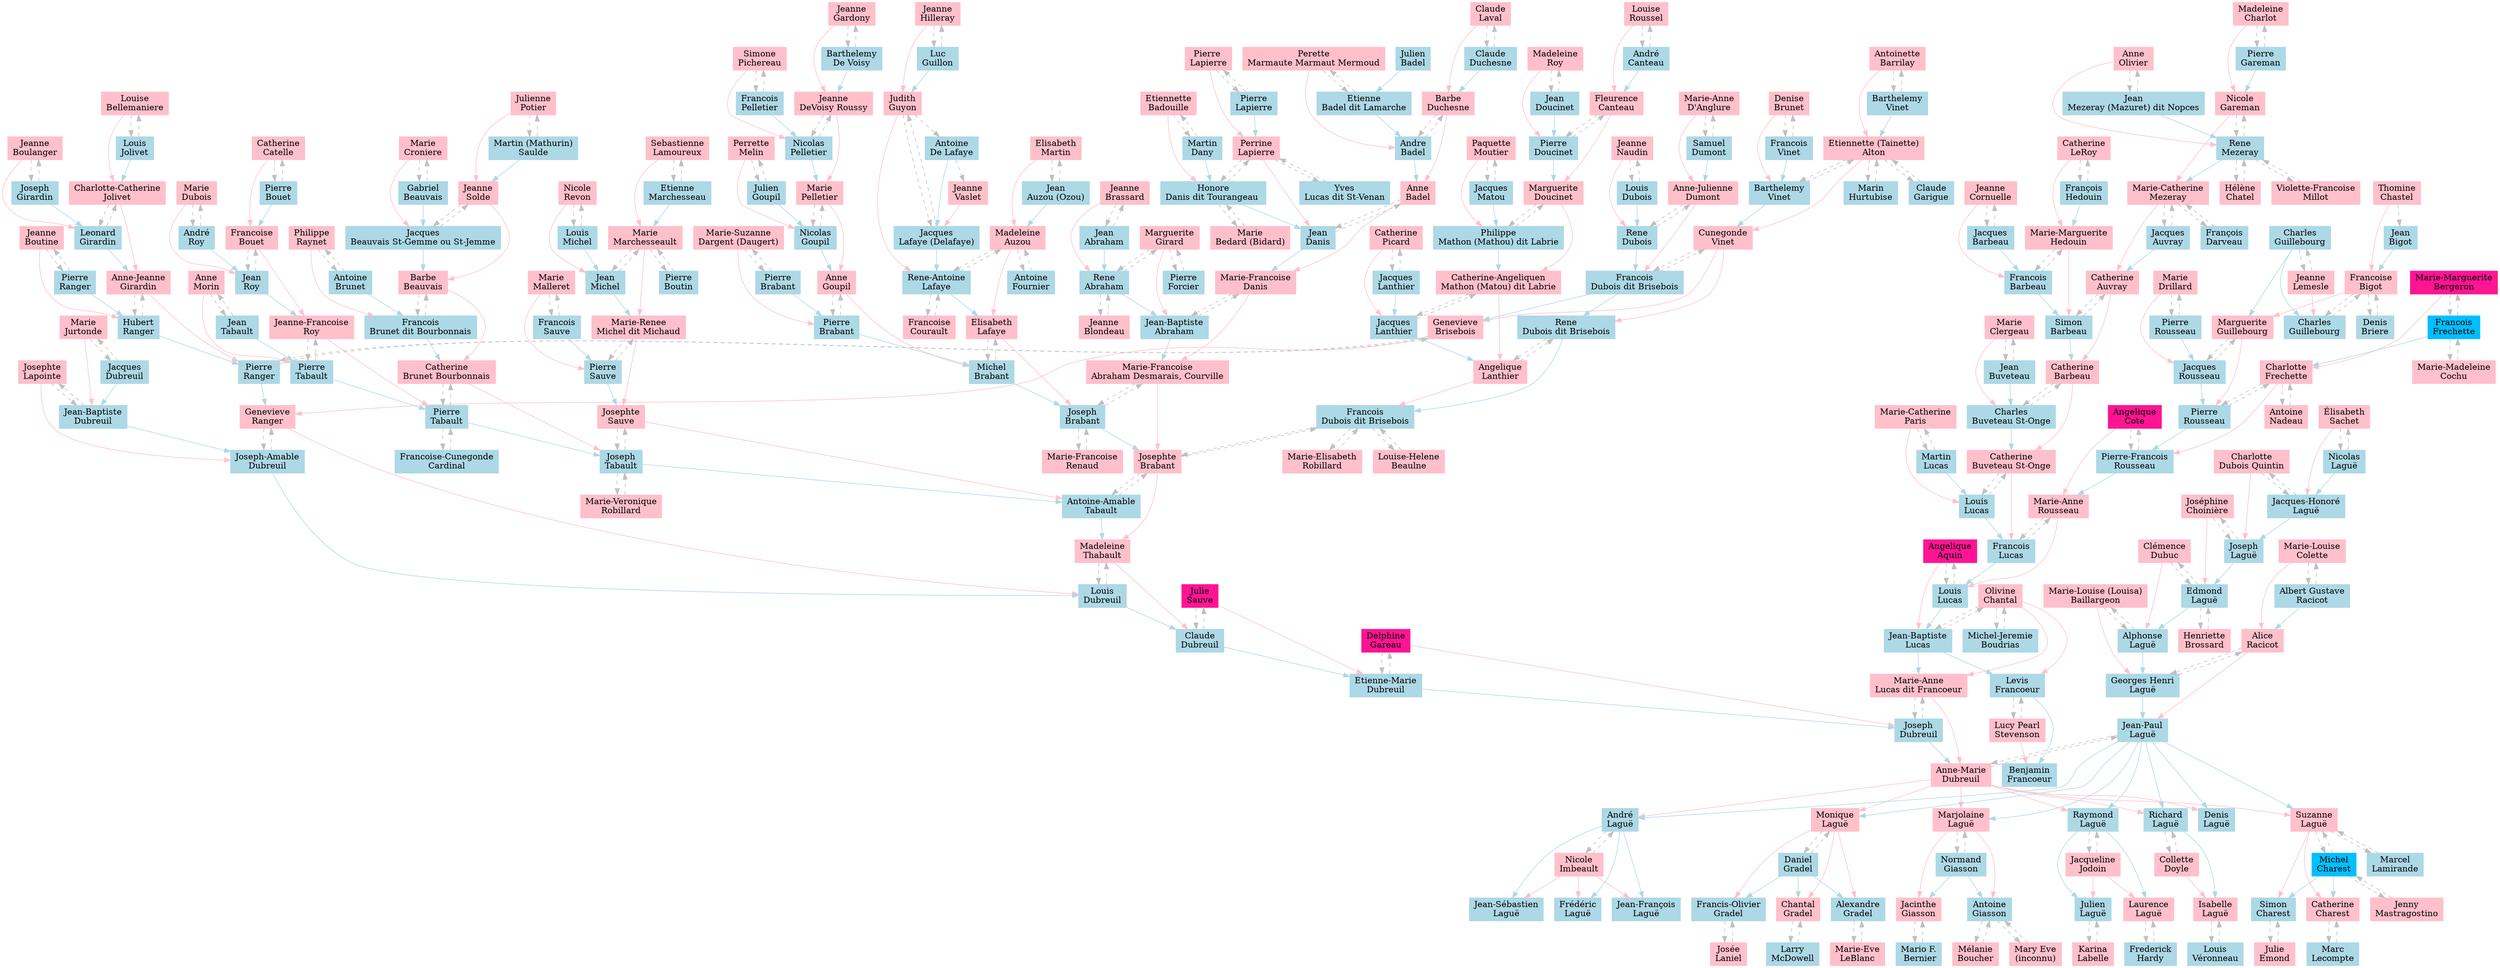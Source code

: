 digraph Genealopy {
	rankdir=TB
	"Alice.Racicot" [label="Alice
Racicot" color=pink shape=box style=filled]
	"Marie-Louise.Colette" -> "Alice.Racicot" [color=pink style=solid]
	"Albert Gustave.Racicot" -> "Alice.Racicot" [color=lightblue style=solid]
	"Georges Henri.Laguë" -> "Alice.Racicot" [color=grey style=dashed]
	"Georges Henri.Laguë" [label="Georges Henri
Laguë" color=lightblue shape=box style=filled]
	"Marie-Louise.Baillargeon" -> "Georges Henri.Laguë" [color=pink style=solid]
	"Alphonse.Laguë" -> "Georges Henri.Laguë" [color=lightblue style=solid]
	"Alice.Racicot" -> "Georges Henri.Laguë" [color=grey style=dashed]
	"Marie-Louise.Baillargeon" [label="Marie-Louise (Louisa)
Baillargeon" color=pink shape=box style=filled]
	"Alphonse.Laguë" -> "Marie-Louise.Baillargeon" [color=grey style=dashed]
	"Alphonse.Laguë" [label="Alphonse
Laguë" color=lightblue shape=box style=filled]
	"Clémence.Dubuc" -> "Alphonse.Laguë" [color=pink style=solid]
	"Edmond.Laguë" -> "Alphonse.Laguë" [color=lightblue style=solid]
	"Marie-Louise.Baillargeon" -> "Alphonse.Laguë" [color=grey style=dashed]
	"Olivine.Chantal" [label="Olivine
Chantal" color=pink shape=box style=filled]
	"Jean-Baptiste.Lucas" -> "Olivine.Chantal" [color=grey style=dashed]
	"Michel-Jeremie.Boudrias" -> "Olivine.Chantal" [color=grey style=dashed]
	"Jean-Baptiste.Lucas" [label="Jean-Baptiste
Lucas" color=lightblue shape=box style=filled]
	"Angelique.Aquin" -> "Jean-Baptiste.Lucas" [color=pink style=solid]
	"Louis2.Lucas" -> "Jean-Baptiste.Lucas" [color=lightblue style=solid]
	"Olivine.Chantal" -> "Jean-Baptiste.Lucas" [color=grey style=dashed]
	"Michel-Jeremie.Boudrias" [label="Michel-Jeremie
Boudrias" color=lightblue shape=box style=filled]
	"Olivine.Chantal" -> "Michel-Jeremie.Boudrias" [color=grey style=dashed]
	"Marie-Louise.Colette" [label="Marie-Louise
Colette" color=pink shape=box style=filled]
	"Albert Gustave.Racicot" -> "Marie-Louise.Colette" [color=grey style=dashed]
	"Albert Gustave.Racicot" [label="Albert Gustave
Racicot" color=lightblue shape=box style=filled]
	"Marie-Louise.Colette" -> "Albert Gustave.Racicot" [color=grey style=dashed]
	"Clémence.Dubuc" [label="Clémence
Dubuc" color=pink shape=box style=filled]
	"Edmond.Laguë" -> "Clémence.Dubuc" [color=grey style=dashed]
	"Edmond.Laguë" [label="Edmond
Laguë" color=lightblue shape=box style=filled]
	"Joséphine.Choinière" -> "Edmond.Laguë" [color=pink style=solid]
	"Joseph.Laguë" -> "Edmond.Laguë" [color=lightblue style=solid]
	"Clémence.Dubuc" -> "Edmond.Laguë" [color=grey style=dashed]
	"Henriette.Brossard" -> "Edmond.Laguë" [color=grey style=dashed]
	"Henriette.Brossard" [label="Henriette
Brossard" color=pink shape=box style=filled]
	"Edmond.Laguë" -> "Henriette.Brossard" [color=grey style=dashed]
	"Julie.Sauve" [label="Julie
Sauve" color=deeppink shape=box style=filled]
	"Claude.Dubreuil" -> "Julie.Sauve" [color=grey style=dashed]
	"Claude.Dubreuil" [label="Claude
Dubreuil" color=lightblue shape=box style=filled]
	"Madeleine.Thabault" -> "Claude.Dubreuil" [color=pink style=solid]
	"Louis.Dubreuil" -> "Claude.Dubreuil" [color=lightblue style=solid]
	"Julie.Sauve" -> "Claude.Dubreuil" [color=grey style=dashed]
	"Joséphine.Choinière" [label="Joséphine
Choinière" color=pink shape=box style=filled]
	"Joseph.Laguë" -> "Joséphine.Choinière" [color=grey style=dashed]
	"Joseph.Laguë" [label="Joseph
Laguë" color=lightblue shape=box style=filled]
	"Charlotte.Dubois Quintin" -> "Joseph.Laguë" [color=pink style=solid]
	"Jacques-Honoré.Laguë" -> "Joseph.Laguë" [color=lightblue style=solid]
	"Joséphine.Choinière" -> "Joseph.Laguë" [color=grey style=dashed]
	"Marie-Anne.Rousseau" [label="Marie-Anne
Rousseau" color=pink shape=box style=filled]
	"Angelique.Cote" -> "Marie-Anne.Rousseau" [color=pink style=solid]
	"Pierre-Francois.Rousseau" -> "Marie-Anne.Rousseau" [color=lightblue style=solid]
	"Francois.Lucas" -> "Marie-Anne.Rousseau" [color=grey style=dashed]
	"Francois.Lucas" [label="Francois
Lucas" color=lightblue shape=box style=filled]
	"Catherine.Buveteau" -> "Francois.Lucas" [color=pink style=solid]
	"Louis.Lucas" -> "Francois.Lucas" [color=lightblue style=solid]
	"Marie-Anne.Rousseau" -> "Francois.Lucas" [color=grey style=dashed]
	"Madeleine.Thabault" [label="Madeleine
Thabault" color=pink shape=box style=filled]
	"Josephte.Brabant" -> "Madeleine.Thabault" [color=pink style=solid]
	"Antoine-Amable.Tabault" -> "Madeleine.Thabault" [color=lightblue style=solid]
	"Louis.Dubreuil" -> "Madeleine.Thabault" [color=grey style=dashed]
	"Louis.Dubreuil" [label="Louis
Dubreuil" color=lightblue shape=box style=filled]
	"Genevieve.Ranger" -> "Louis.Dubreuil" [color=pink style=solid]
	"Joseph-Amable.Dubreuil" -> "Louis.Dubreuil" [color=lightblue style=solid]
	"Madeleine.Thabault" -> "Louis.Dubreuil" [color=grey style=dashed]
	"Catherine.Buveteau" [label="Catherine
Buveteau St-Onge" color=pink shape=box style=filled]
	"Catherine.Barbeau" -> "Catherine.Buveteau" [color=pink style=solid]
	"Charles.Buveteau" -> "Catherine.Buveteau" [color=lightblue style=solid]
	"Louis.Lucas" -> "Catherine.Buveteau" [color=grey style=dashed]
	"Louis.Lucas" [label="Louis
Lucas" color=lightblue shape=box style=filled]
	"Marie-Catherine.Paris" -> "Louis.Lucas" [color=pink style=solid]
	"Martin.Lucas" -> "Louis.Lucas" [color=lightblue style=solid]
	"Catherine.Buveteau" -> "Louis.Lucas" [color=grey style=dashed]
	"Charlotte.Dubois Quintin" [label="Charlotte
Dubois Quintin" color=pink shape=box style=filled]
	"Jacques-Honoré.Laguë" -> "Charlotte.Dubois Quintin" [color=grey style=dashed]
	"Jacques-Honoré.Laguë" [label="Jacques-Honoré
Laguë" color=lightblue shape=box style=filled]
	"Élisabeth.Sachet" -> "Jacques-Honoré.Laguë" [color=pink style=solid]
	"Nicolas.Laguë" -> "Jacques-Honoré.Laguë" [color=lightblue style=solid]
	"Charlotte.Dubois Quintin" -> "Jacques-Honoré.Laguë" [color=grey style=dashed]
	"Genevieve.Ranger" [label="Genevieve
Ranger" color=pink shape=box style=filled]
	"Genevieve.Brisebois" -> "Genevieve.Ranger" [color=pink style=solid]
	"Pierre2.Ranger" -> "Genevieve.Ranger" [color=lightblue style=solid]
	"Joseph-Amable.Dubreuil" -> "Genevieve.Ranger" [color=grey style=dashed]
	"Joseph-Amable.Dubreuil" [label="Joseph-Amable
Dubreuil" color=lightblue shape=box style=filled]
	"Josephte.Lapointe" -> "Joseph-Amable.Dubreuil" [color=pink style=solid]
	"Jean-Baptiste.Dubreuil" -> "Joseph-Amable.Dubreuil" [color=lightblue style=solid]
	"Genevieve.Ranger" -> "Joseph-Amable.Dubreuil" [color=grey style=dashed]
	"Josephte.Brabant" [label="Josephte
Brabant" color=pink shape=box style=filled]
	"Marie-Francoise.Abraham" -> "Josephte.Brabant" [color=pink style=solid]
	"Joseph.Brabant" -> "Josephte.Brabant" [color=lightblue style=solid]
	"Antoine-Amable.Tabault" -> "Josephte.Brabant" [color=grey style=dashed]
	"Francois2.Dubois" -> "Josephte.Brabant" [color=grey style=dashed]
	"Francois2.Dubois" [label="Francois
Dubois dit Brisebois" color=lightblue shape=box style=filled]
	"Angelique.Lanthier" -> "Francois2.Dubois" [color=pink style=solid]
	"Rene.Brisebois" -> "Francois2.Dubois" [color=lightblue style=solid]
	"Josephte.Brabant" -> "Francois2.Dubois" [color=grey style=dashed]
	"Marie-Elisabeth.Robillard" -> "Francois2.Dubois" [color=grey style=dashed]
	"Louise-Helene.Beaulne" -> "Francois2.Dubois" [color=grey style=dashed]
	"Antoine-Amable.Tabault" [label="Antoine-Amable
Tabault" color=lightblue shape=box style=filled]
	"Josephte.Sauve" -> "Antoine-Amable.Tabault" [color=pink style=solid]
	"Joseph.Tabault" -> "Antoine-Amable.Tabault" [color=lightblue style=solid]
	"Josephte.Brabant" -> "Antoine-Amable.Tabault" [color=grey style=dashed]
	"Marie-Elisabeth.Robillard" [label="Marie-Elisabeth
Robillard" color=pink shape=box style=filled]
	"Francois2.Dubois" -> "Marie-Elisabeth.Robillard" [color=grey style=dashed]
	"Louise-Helene.Beaulne" [label="Louise-Helene
Beaulne" color=pink shape=box style=filled]
	"Francois2.Dubois" -> "Louise-Helene.Beaulne" [color=grey style=dashed]
	"Marie-Francoise.Abraham" [label="Marie-Francoise
Abraham Desmarais, Courville" color=pink shape=box style=filled]
	"Marie-Francoise.Danis" -> "Marie-Francoise.Abraham" [color=pink style=solid]
	"Jean-Baptiste.Abraham" -> "Marie-Francoise.Abraham" [color=lightblue style=solid]
	"Joseph.Brabant" -> "Marie-Francoise.Abraham" [color=grey style=dashed]
	"Joseph.Brabant" [label="Joseph
Brabant" color=lightblue shape=box style=filled]
	"Elisabeth.Lafaye" -> "Joseph.Brabant" [color=pink style=solid]
	"Michel.Brabant" -> "Joseph.Brabant" [color=lightblue style=solid]
	"Marie-Francoise.Renaud" -> "Joseph.Brabant" [color=grey style=dashed]
	"Marie-Francoise.Abraham" -> "Joseph.Brabant" [color=grey style=dashed]
	"Marie-Francoise.Renaud" [label="Marie-Francoise
Renaud" color=pink shape=box style=filled]
	"Joseph.Brabant" -> "Marie-Francoise.Renaud" [color=grey style=dashed]
	"Catherine.Barbeau" [label="Catherine
Barbeau" color=pink shape=box style=filled]
	"Catherine.Auvray" -> "Catherine.Barbeau" [color=pink style=solid]
	"Simon.Barbeau" -> "Catherine.Barbeau" [color=lightblue style=solid]
	"Charles.Buveteau" -> "Catherine.Barbeau" [color=grey style=dashed]
	"Charles.Buveteau" [label="Charles
Buveteau St-Onge" color=lightblue shape=box style=filled]
	"Marie.Clergeau" -> "Charles.Buveteau" [color=pink style=solid]
	"Jean.Buveteau" -> "Charles.Buveteau" [color=lightblue style=solid]
	"Catherine.Barbeau" -> "Charles.Buveteau" [color=grey style=dashed]
	"Genevieve.Brisebois" [label="Genevieve
Brisebois" color=pink shape=box style=filled]
	"Cunegonde.Vinet" -> "Genevieve.Brisebois" [color=pink style=solid]
	"Francois.Dubois" -> "Genevieve.Brisebois" [color=lightblue style=solid]
	"Pierre2.Ranger" -> "Genevieve.Brisebois" [color=grey style=dashed]
	"Pierre2.Ranger" [label="Pierre
Ranger" color=lightblue shape=box style=filled]
	"Anne-Jeanne.Girardin" -> "Pierre2.Ranger" [color=pink style=solid]
	"Hubert.Ranger" -> "Pierre2.Ranger" [color=lightblue style=solid]
	"Genevieve.Brisebois" -> "Pierre2.Ranger" [color=grey style=dashed]
	"Marguerite.Guillebourg" [label="Marguerite
Guillebourg" color=pink shape=box style=filled]
	"Francoise.Bigot" -> "Marguerite.Guillebourg" [color=pink style=solid]
	"Charles.Guillebourg" -> "Marguerite.Guillebourg" [color=lightblue style=solid]
	"Jacques.Rousseau" -> "Marguerite.Guillebourg" [color=grey style=dashed]
	"Jacques.Rousseau" [label="Jacques
Rousseau" color=lightblue shape=box style=filled]
	"Marie.Drillard" -> "Jacques.Rousseau" [color=pink style=solid]
	"Pierre.Rousseau" -> "Jacques.Rousseau" [color=lightblue style=solid]
	"Marguerite.Guillebourg" -> "Jacques.Rousseau" [color=grey style=dashed]
	"Elisabeth.Lafaye" [label="Elisabeth
Lafaye" color=pink shape=box style=filled]
	"Madeleine.Auzou" -> "Elisabeth.Lafaye" [color=pink style=solid]
	"Rene-Antoine.Lafaye" -> "Elisabeth.Lafaye" [color=lightblue style=solid]
	"Michel.Brabant" -> "Elisabeth.Lafaye" [color=grey style=dashed]
	"Michel.Brabant" [label="Michel
Brabant" color=lightblue shape=box style=filled]
	"Anne.Goupil" -> "Michel.Brabant" [color=pink style=solid]
	"Pierre2.Brabant" -> "Michel.Brabant" [color=lightblue style=solid]
	"Elisabeth.Lafaye" -> "Michel.Brabant" [color=grey style=dashed]
	"Angelique.Lanthier" [label="Angelique
Lanthier" color=pink shape=box style=filled]
	"Catherine-Angelique.Mathon" -> "Angelique.Lanthier" [color=pink style=solid]
	"Jacques2.Lanthier" -> "Angelique.Lanthier" [color=lightblue style=solid]
	"Rene.Brisebois" -> "Angelique.Lanthier" [color=grey style=dashed]
	"Rene.Brisebois" [label="Rene
Dubois dit Brisebois" color=lightblue shape=box style=filled]
	"Cunegonde.Vinet" -> "Rene.Brisebois" [color=pink style=solid]
	"Francois.Dubois" -> "Rene.Brisebois" [color=lightblue style=solid]
	"Angelique.Lanthier" -> "Rene.Brisebois" [color=grey style=dashed]
	"Josephte.Lapointe" [label="Josephte
Lapointe" color=pink shape=box style=filled]
	"Jean-Baptiste.Dubreuil" -> "Josephte.Lapointe" [color=grey style=dashed]
	"Jean-Baptiste.Dubreuil" [label="Jean-Baptiste
Dubreuil" color=lightblue shape=box style=filled]
	"Marie.Jurtonde" -> "Jean-Baptiste.Dubreuil" [color=pink style=solid]
	"Jacques.Dubreuil" -> "Jean-Baptiste.Dubreuil" [color=lightblue style=solid]
	"Josephte.Lapointe" -> "Jean-Baptiste.Dubreuil" [color=grey style=dashed]
	"Marie-Catherine.Paris" [label="Marie-Catherine
Paris" color=pink shape=box style=filled]
	"Martin.Lucas" -> "Marie-Catherine.Paris" [color=grey style=dashed]
	"Martin.Lucas" [label="Martin
Lucas" color=lightblue shape=box style=filled]
	"Marie-Catherine.Paris" -> "Martin.Lucas" [color=grey style=dashed]
	"Élisabeth.Sachet" [label="Élisabeth
Sachet" color=pink shape=box style=filled]
	"Nicolas.Laguë" -> "Élisabeth.Sachet" [color=grey style=dashed]
	"Nicolas.Laguë" [label="Nicolas
Laguë" color=lightblue shape=box style=filled]
	"Élisabeth.Sachet" -> "Nicolas.Laguë" [color=grey style=dashed]
	"Josephte.Sauve" [label="Josephte
Sauve" color=pink shape=box style=filled]
	"Marie-Renee.Michel" -> "Josephte.Sauve" [color=pink style=solid]
	"Pierre.Sauve" -> "Josephte.Sauve" [color=lightblue style=solid]
	"Joseph.Tabault" -> "Josephte.Sauve" [color=grey style=dashed]
	"Joseph.Tabault" [label="Joseph
Tabault" color=lightblue shape=box style=filled]
	"Catherine.Brunet" -> "Joseph.Tabault" [color=pink style=solid]
	"Pierre2.Tabault" -> "Joseph.Tabault" [color=lightblue style=solid]
	"Josephte.Sauve" -> "Joseph.Tabault" [color=grey style=dashed]
	"Marie-Veronique.Robillard" -> "Joseph.Tabault" [color=grey style=dashed]
	"Marie-Veronique.Robillard" [label="Marie-Veronique
Robillard" color=pink shape=box style=filled]
	"Joseph.Tabault" -> "Marie-Veronique.Robillard" [color=grey style=dashed]
	"Catherine.Auvray" [label="Catherine
Auvray" color=pink shape=box style=filled]
	"Marie-Catherine.Mezeray" -> "Catherine.Auvray" [color=pink style=solid]
	"Jacques.Auvray" -> "Catherine.Auvray" [color=lightblue style=solid]
	"Simon.Barbeau" -> "Catherine.Auvray" [color=grey style=dashed]
	"Simon.Barbeau" [label="Simon
Barbeau" color=lightblue shape=box style=filled]
	"Marie-Marguerite.Hedouin" -> "Simon.Barbeau" [color=pink style=solid]
	"Francois.Barbeau" -> "Simon.Barbeau" [color=lightblue style=solid]
	"Catherine.Auvray" -> "Simon.Barbeau" [color=grey style=dashed]
	"Madeleine.Auzou" [label="Madeleine
Auzou" color=pink shape=box style=filled]
	"Elisabeth.Martin" -> "Madeleine.Auzou" [color=pink style=solid]
	"Jean.Auzou" -> "Madeleine.Auzou" [color=lightblue style=solid]
	"Rene-Antoine.Lafaye" -> "Madeleine.Auzou" [color=grey style=dashed]
	"Antoine.Fournier" -> "Madeleine.Auzou" [color=grey style=dashed]
	"Antoine.Fournier" [label="Antoine
Fournier" color=lightblue shape=box style=filled]
	"Madeleine.Auzou" -> "Antoine.Fournier" [color=grey style=dashed]
	"Rene-Antoine.Lafaye" [label="Rene-Antoine
Lafaye" color=lightblue shape=box style=filled]
	"Judith.Guyon" -> "Rene-Antoine.Lafaye" [color=pink style=solid]
	"Jacques.Lafaye" -> "Rene-Antoine.Lafaye" [color=lightblue style=solid]
	"Madeleine.Auzou" -> "Rene-Antoine.Lafaye" [color=grey style=dashed]
	"Francoise.Courault" -> "Rene-Antoine.Lafaye" [color=grey style=dashed]
	"Francoise.Courault" [label="Francoise
Courault" color=pink shape=box style=filled]
	"Rene-Antoine.Lafaye" -> "Francoise.Courault" [color=grey style=dashed]
	"Francoise.Bigot" [label="Francoise
Bigot" color=pink shape=box style=filled]
	"Thomine.Chastel" -> "Francoise.Bigot" [color=pink style=solid]
	"Jean.Bigot" -> "Francoise.Bigot" [color=lightblue style=solid]
	"Charles2.Guillebourg" -> "Francoise.Bigot" [color=grey style=dashed]
	"Denis.Briere" -> "Francoise.Bigot" [color=grey style=dashed]
	"Denis.Briere" [label="Denis
Briere" color=lightblue shape=box style=filled]
	"Francoise.Bigot" -> "Denis.Briere" [color=grey style=dashed]
	"Charles2.Guillebourg" [label="Charles
Guillebourg" color=lightblue shape=box style=filled]
	"Jeanne.Lemesle" -> "Charles2.Guillebourg" [color=pink style=solid]
	"Charles.Guillebourg" -> "Charles2.Guillebourg" [color=lightblue style=solid]
	"Francoise.Bigot" -> "Charles2.Guillebourg" [color=grey style=dashed]
	"Catherine.Brunet" [label="Catherine
Brunet Bourbonnais" color=pink shape=box style=filled]
	"Barbe.Beauvais" -> "Catherine.Brunet" [color=pink style=solid]
	"Francois.Brunet" -> "Catherine.Brunet" [color=lightblue style=solid]
	"Pierre2.Tabault" -> "Catherine.Brunet" [color=grey style=dashed]
	"Pierre2.Tabault" [label="Pierre
Tabault" color=lightblue shape=box style=filled]
	"Jeanne-Francoise.Roy" -> "Pierre2.Tabault" [color=pink style=solid]
	"Pierre.Tabault" -> "Pierre2.Tabault" [color=lightblue style=solid]
	"Catherine.Brunet" -> "Pierre2.Tabault" [color=grey style=dashed]
	"Francoise-Cunegonde.Cardinal" -> "Pierre2.Tabault" [color=grey style=dashed]
	"Francoise-Cunegonde.Cardinal" [label="Francoise-Cunegonde
Cardinal" color=lightblue shape=box style=filled]
	"Pierre2.Tabault" -> "Francoise-Cunegonde.Cardinal" [color=grey style=dashed]
	"Marie.Clergeau" [label="Marie
Clergeau" color=pink shape=box style=filled]
	"Jean.Buveteau" -> "Marie.Clergeau" [color=grey style=dashed]
	"Jean.Buveteau" [label="Jean
Buveteau" color=lightblue shape=box style=filled]
	"Marie.Clergeau" -> "Jean.Buveteau" [color=grey style=dashed]
	"Marie-Francoise.Danis" [label="Marie-Francoise
Danis" color=pink shape=box style=filled]
	"Anne.Badel" -> "Marie-Francoise.Danis" [color=pink style=solid]
	"Jean.Danis" -> "Marie-Francoise.Danis" [color=lightblue style=solid]
	"Jean-Baptiste.Abraham" -> "Marie-Francoise.Danis" [color=grey style=dashed]
	"Jean-Baptiste.Abraham" [label="Jean-Baptiste
Abraham" color=lightblue shape=box style=filled]
	"Marguerite.Girard" -> "Jean-Baptiste.Abraham" [color=pink style=solid]
	"Rene.Abraham" -> "Jean-Baptiste.Abraham" [color=lightblue style=solid]
	"Marie-Francoise.Danis" -> "Jean-Baptiste.Abraham" [color=grey style=dashed]
	"Marie.Drillard" [label="Marie
Drillard" color=pink shape=box style=filled]
	"Pierre.Rousseau" -> "Marie.Drillard" [color=grey style=dashed]
	"Pierre.Rousseau" [label="Pierre
Rousseau" color=lightblue shape=box style=filled]
	"Marie.Drillard" -> "Pierre.Rousseau" [color=grey style=dashed]
	"Anne-Jeanne.Girardin" [label="Anne-Jeanne
Girardin" color=pink shape=box style=filled]
	"Charlotte-Catherine.Jolivet" -> "Anne-Jeanne.Girardin" [color=pink style=solid]
	"Leonard.Girardin" -> "Anne-Jeanne.Girardin" [color=lightblue style=solid]
	"Hubert.Ranger" -> "Anne-Jeanne.Girardin" [color=grey style=dashed]
	"Hubert.Ranger" [label="Hubert
Ranger" color=lightblue shape=box style=filled]
	"Jeanne.Boutine" -> "Hubert.Ranger" [color=pink style=solid]
	"Pierre.Ranger" -> "Hubert.Ranger" [color=lightblue style=solid]
	"Anne-Jeanne.Girardin" -> "Hubert.Ranger" [color=grey style=dashed]
	"Anne.Goupil" [label="Anne
Goupil" color=pink shape=box style=filled]
	"Marie.Pelletier" -> "Anne.Goupil" [color=pink style=solid]
	"Nicolas.Goupil" -> "Anne.Goupil" [color=lightblue style=solid]
	"Pierre2.Brabant" -> "Anne.Goupil" [color=grey style=dashed]
	"Pierre2.Brabant" [label="Pierre
Brabant" color=lightblue shape=box style=filled]
	"Marie-Suzanne.Dargent" -> "Pierre2.Brabant" [color=pink style=solid]
	"Pierre.Brabant" -> "Pierre2.Brabant" [color=lightblue style=solid]
	"Anne.Goupil" -> "Pierre2.Brabant" [color=grey style=dashed]
	"Marie.Jurtonde" [label="Marie
Jurtonde" color=pink shape=box style=filled]
	"Jacques.Dubreuil" -> "Marie.Jurtonde" [color=grey style=dashed]
	"Jacques.Dubreuil" [label="Jacques
Dubreuil" color=lightblue shape=box style=filled]
	"Marie.Jurtonde" -> "Jacques.Dubreuil" [color=grey style=dashed]
	"Catherine-Angelique.Mathon" [label="Catherine-Angeliquen
Mathon (Matou) dit Labrie" color=pink shape=box style=filled]
	"Marguerite.Doucinet" -> "Catherine-Angelique.Mathon" [color=pink style=solid]
	"Philippe.Mathon" -> "Catherine-Angelique.Mathon" [color=lightblue style=solid]
	"Jacques2.Lanthier" -> "Catherine-Angelique.Mathon" [color=grey style=dashed]
	"Jacques2.Lanthier" [label="Jacques
Lanthier" color=lightblue shape=box style=filled]
	"Catherine.Picard" -> "Jacques2.Lanthier" [color=pink style=solid]
	"Jacques.Lanthier" -> "Jacques2.Lanthier" [color=lightblue style=solid]
	"Catherine-Angelique.Mathon" -> "Jacques2.Lanthier" [color=grey style=dashed]
	"Marie-Renee.Michel" [label="Marie-Renee
Michel dit Michaud" color=pink shape=box style=filled]
	"Marie.Marchesseault" -> "Marie-Renee.Michel" [color=pink style=solid]
	"Jean.Michel" -> "Marie-Renee.Michel" [color=lightblue style=solid]
	"Pierre.Sauve" -> "Marie-Renee.Michel" [color=grey style=dashed]
	"Pierre.Sauve" [label="Pierre
Sauve" color=lightblue shape=box style=filled]
	"Marie.Malleret" -> "Pierre.Sauve" [color=pink style=solid]
	"Francois.Sauve" -> "Pierre.Sauve" [color=lightblue style=solid]
	"Marie-Renee.Michel" -> "Pierre.Sauve" [color=grey style=dashed]
	"Catherine.Picard" [label="Catherine
Picard" color=pink shape=box style=filled]
	"Jacques.Lanthier" -> "Catherine.Picard" [color=grey style=dashed]
	"Jacques.Lanthier" [label="Jacques
Lanthier" color=lightblue shape=box style=filled]
	"Catherine.Picard" -> "Jacques.Lanthier" [color=grey style=dashed]
	"Cunegonde.Vinet" [label="Cunegonde
Vinet" color=pink shape=box style=filled]
	"Etiennette.Alton" -> "Cunegonde.Vinet" [color=pink style=solid]
	"Barthelemy.Vinet" -> "Cunegonde.Vinet" [color=lightblue style=solid]
	"Francois.Dubois" -> "Cunegonde.Vinet" [color=grey style=dashed]
	"Francois.Dubois" [label="Francois
Dubois dit Brisebois" color=lightblue shape=box style=filled]
	"Anne-Julienne.Dumont" -> "Francois.Dubois" [color=pink style=solid]
	"Rene.Dubois" -> "Francois.Dubois" [color=lightblue style=solid]
	"Cunegonde.Vinet" -> "Francois.Dubois" [color=grey style=dashed]
	"Etiennette.Alton" [label="Etiennette (Tainette)
Alton" color=pink shape=box style=filled]
	"Antoinette.Barrilay" -> "Etiennette.Alton" [color=pink style=solid]
	"Francois-Marechal.Alton" -> "Etiennette.Alton" [color=lightblue style=solid]
	"Marin.Hurtubise" -> "Etiennette.Alton" [color=grey style=dashed]
	"Claude.Garigue" -> "Etiennette.Alton" [color=grey style=dashed]
	"Barthelemy.Vinet" -> "Etiennette.Alton" [color=grey style=dashed]
	"Marin.Hurtubise" [label="Marin
Hurtubise" color=lightblue shape=box style=filled]
	"Etiennette.Alton" -> "Marin.Hurtubise" [color=grey style=dashed]
	"Claude.Garigue" [label="Claude
Garigue" color=lightblue shape=box style=filled]
	"Etiennette.Alton" -> "Claude.Garigue" [color=grey style=dashed]
	"Barthelemy.Vinet" [label="Barthelemy
Vinet" color=lightblue shape=box style=filled]
	"Denise.Brunet" -> "Barthelemy.Vinet" [color=pink style=solid]
	"Francois.Vinet" -> "Barthelemy.Vinet" [color=lightblue style=solid]
	"Etiennette.Alton" -> "Barthelemy.Vinet" [color=grey style=dashed]
	"Anne.Badel" [label="Anne
Badel" color=pink shape=box style=filled]
	"Barbe.Duchesne" -> "Anne.Badel" [color=pink style=solid]
	"Andre.Badel" -> "Anne.Badel" [color=lightblue style=solid]
	"Jean.Danis" -> "Anne.Badel" [color=grey style=dashed]
	"Jean.Danis" [label="Jean
Danis" color=lightblue shape=box style=filled]
	"Perrine.Lapierre" -> "Jean.Danis" [color=pink style=solid]
	"Honore.Danis" -> "Jean.Danis" [color=lightblue style=solid]
	"Anne.Badel" -> "Jean.Danis" [color=grey style=dashed]
	"Barbe.Beauvais" [label="Barbe
Beauvais" color=pink shape=box style=filled]
	"Jeanne.Solde" -> "Barbe.Beauvais" [color=pink style=solid]
	"Jacques.Beauvais" -> "Barbe.Beauvais" [color=lightblue style=solid]
	"Francois.Brunet" -> "Barbe.Beauvais" [color=grey style=dashed]
	"Francois.Brunet" [label="Francois
Brunet dit Bourbonnais" color=lightblue shape=box style=filled]
	"Philippe.Raynet" -> "Francois.Brunet" [color=pink style=solid]
	"Antoine.Brunet" -> "Francois.Brunet" [color=lightblue style=solid]
	"Barbe.Beauvais" -> "Francois.Brunet" [color=grey style=dashed]
	"Jeanne.Boutine" [label="Jeanne
Boutine" color=pink shape=box style=filled]
	"Pierre.Ranger" -> "Jeanne.Boutine" [color=grey style=dashed]
	"Pierre.Ranger" [label="Pierre
Ranger" color=lightblue shape=box style=filled]
	"Jeanne.Boutine" -> "Pierre.Ranger" [color=grey style=dashed]
	"Thomine.Chastel" [label="Thomine
Chastel" color=pink shape=box style=filled]
	"Jean.Bigot" [label="Jean
Bigot" color=lightblue shape=box style=filled]
	"Thomine.Chastel" -> "Jean.Bigot" [color=grey style=dashed]
	"Marguerite.Doucinet" [label="Marguerite
Doucinet" color=pink shape=box style=filled]
	"Fleurence.Canteau" -> "Marguerite.Doucinet" [color=pink style=solid]
	"Pierre.Doucinet" -> "Marguerite.Doucinet" [color=lightblue style=solid]
	"Philippe.Mathon" -> "Marguerite.Doucinet" [color=grey style=dashed]
	"Philippe.Mathon" [label="Philippe
Mathon (Mathou) dit Labrie" color=lightblue shape=box style=filled]
	"Paquette.Moutier" -> "Philippe.Mathon" [color=pink style=solid]
	"Jacques.Matou" -> "Philippe.Mathon" [color=lightblue style=solid]
	"Marguerite.Doucinet" -> "Philippe.Mathon" [color=grey style=dashed]
	"Anne-Julienne.Dumont" [label="Anne-Julienne
Dumont" color=pink shape=box style=filled]
	"Marie-Anne.D'Anglure" -> "Anne-Julienne.Dumont" [color=pink style=solid]
	"Samuel.Dumont" -> "Anne-Julienne.Dumont" [color=lightblue style=solid]
	"Rene.Dubois" -> "Anne-Julienne.Dumont" [color=grey style=dashed]
	"Rene.Dubois" [label="Rene
Dubois" color=lightblue shape=box style=filled]
	"Jeanne.Naudin" -> "Rene.Dubois" [color=pink style=solid]
	"Louis.Dubois" -> "Rene.Dubois" [color=lightblue style=solid]
	"Anne-Julienne.Dumont" -> "Rene.Dubois" [color=grey style=dashed]
	"Marguerite.Girard" [label="Marguerite
Girard" color=pink shape=box style=filled]
	"Rene.Abraham" -> "Marguerite.Girard" [color=grey style=dashed]
	"Pierre.Forcier" -> "Marguerite.Girard" [color=grey style=dashed]
	"Pierre.Forcier" [label="Pierre
Forcier" color=lightblue shape=box style=filled]
	"Marguerite.Girard" -> "Pierre.Forcier" [color=grey style=dashed]
	"Rene.Abraham" [label="Rene
Abraham" color=lightblue shape=box style=filled]
	"Jeanne.Brassard" -> "Rene.Abraham" [color=pink style=solid]
	"Jean.Abraham" -> "Rene.Abraham" [color=lightblue style=solid]
	"Marguerite.Girard" -> "Rene.Abraham" [color=grey style=dashed]
	"Jeanne.Blondeau" -> "Rene.Abraham" [color=grey style=dashed]
	"Jeanne.Blondeau" [label="Jeanne
Blondeau" color=pink shape=box style=filled]
	"Rene.Abraham" -> "Jeanne.Blondeau" [color=grey style=dashed]
	"Marie-Suzanne.Dargent" [label="Marie-Suzanne
Dargent (Daugert)" color=pink shape=box style=filled]
	"Pierre.Brabant" -> "Marie-Suzanne.Dargent" [color=grey style=dashed]
	"Pierre.Brabant" [label="Pierre
Brabant" color=lightblue shape=box style=filled]
	"Marie-Suzanne.Dargent" -> "Pierre.Brabant" [color=grey style=dashed]
	"Judith.Guyon" [label="Judith
Guyon" color=pink shape=box style=filled]
	"Jeanne.Hilleray" -> "Judith.Guyon" [color=pink style=solid]
	"Luc.Guillon" -> "Judith.Guyon" [color=lightblue style=solid]
	"Jacques.Lafaye" -> "Judith.Guyon" [color=grey style=dashed]
	"Jacques.Lafaye" [label="Jacques
Lafaye (Delafaye)" color=lightblue shape=box style=filled]
	"Jeanne.Vaslet" -> "Jacques.Lafaye" [color=pink style=solid]
	"Antoine.De Lafaye" -> "Jacques.Lafaye" [color=lightblue style=solid]
	"Judith.Guyon" -> "Jacques.Lafaye" [color=grey style=dashed]
	"Marie-Marguerite.Hedouin" [label="Marie-Marguerite
Hedouin" color=pink shape=box style=filled]
	"Catherine.LeRoy" -> "Marie-Marguerite.Hedouin" [color=pink style=solid]
	"François.Hedouin" -> "Marie-Marguerite.Hedouin" [color=lightblue style=solid]
	"Francois.Barbeau" -> "Marie-Marguerite.Hedouin" [color=grey style=dashed]
	"Francois.Barbeau" [label="Francois
Barbeau" color=lightblue shape=box style=filled]
	"Jeanne.Cornuelle" -> "Francois.Barbeau" [color=pink style=solid]
	"Jacques.Barbeau" -> "Francois.Barbeau" [color=lightblue style=solid]
	"Marie-Marguerite.Hedouin" -> "Francois.Barbeau" [color=grey style=dashed]
	"Charlotte-Catherine.Jolivet" [label="Charlotte-Catherine
Jolivet" color=pink shape=box style=filled]
	"Louise.Bellemaniere" -> "Charlotte-Catherine.Jolivet" [color=pink style=solid]
	"Louis.Jolivet" -> "Charlotte-Catherine.Jolivet" [color=lightblue style=solid]
	"Leonard.Girardin" -> "Charlotte-Catherine.Jolivet" [color=grey style=dashed]
	"Leonard.Girardin" [label="Leonard
Girardin" color=lightblue shape=box style=filled]
	"Jeanne.Boulanger" -> "Leonard.Girardin" [color=pink style=solid]
	"Joseph.Girardin" -> "Leonard.Girardin" [color=lightblue style=solid]
	"Charlotte-Catherine.Jolivet" -> "Leonard.Girardin" [color=grey style=dashed]
	"Jeanne.Lemesle" [label="Jeanne
Lemesle" color=pink shape=box style=filled]
	"Charles.Guillebourg" -> "Jeanne.Lemesle" [color=grey style=dashed]
	"Charles.Guillebourg" [label="Charles
Guillebourg" color=lightblue shape=box style=filled]
	"Jeanne.Lemesle" -> "Charles.Guillebourg" [color=grey style=dashed]
	"Marie.Malleret" [label="Marie
Malleret" color=pink shape=box style=filled]
	"Francois.Sauve" -> "Marie.Malleret" [color=grey style=dashed]
	"Francois.Sauve" [label="Francois
Sauve" color=lightblue shape=box style=filled]
	"Marie.Malleret" -> "Francois.Sauve" [color=grey style=dashed]
	"Marie.Marchesseault" [label="Marie
Marchesseault" color=pink shape=box style=filled]
	"Sebastienne.Lamoureux" -> "Marie.Marchesseault" [color=pink style=solid]
	"Etienne.Marchesseau" -> "Marie.Marchesseault" [color=lightblue style=solid]
	"Jean.Michel" -> "Marie.Marchesseault" [color=grey style=dashed]
	"Pierre.Boutin" -> "Marie.Marchesseault" [color=grey style=dashed]
	"Jean.Michel" [label="Jean
Michel" color=lightblue shape=box style=filled]
	"Nicole.Revon" -> "Jean.Michel" [color=pink style=solid]
	"Louis.Michel" -> "Jean.Michel" [color=lightblue style=solid]
	"Marie.Marchesseault" -> "Jean.Michel" [color=grey style=dashed]
	"Pierre.Boutin" [label="Pierre
Boutin" color=lightblue shape=box style=filled]
	"Marie.Marchesseault" -> "Pierre.Boutin" [color=grey style=dashed]
	"Elisabeth.Martin" [label="Elisabeth
Martin" color=pink shape=box style=filled]
	"Jean.Auzou" -> "Elisabeth.Martin" [color=grey style=dashed]
	"Jean.Auzou" [label="Jean
Auzou (Ozou)" color=lightblue shape=box style=filled]
	"Elisabeth.Martin" -> "Jean.Auzou" [color=grey style=dashed]
	"Marie-Catherine.Mezeray" [label="Marie-Catherine
Mezeray" color=pink shape=box style=filled]
	"Nicole.Gareman" -> "Marie-Catherine.Mezeray" [color=pink style=solid]
	"Rene.Mezeray" -> "Marie-Catherine.Mezeray" [color=lightblue style=solid]
	"François.Darveau" -> "Marie-Catherine.Mezeray" [color=grey style=dashed]
	"Jacques.Auvray" -> "Marie-Catherine.Mezeray" [color=grey style=dashed]
	"Jacques.Auvray" [label="Jacques
Auvray" color=lightblue shape=box style=filled]
	"Marie-Catherine.Mezeray" -> "Jacques.Auvray" [color=grey style=dashed]
	"François.Darveau" [label="François
Darveau" color=lightblue shape=box style=filled]
	"Marie-Catherine.Mezeray" -> "François.Darveau" [color=grey style=dashed]
	"Jeanne-Francoise.Roy" [label="Jeanne-Francoise
Roy" color=pink shape=box style=filled]
	"Francoise.Bouet" -> "Jeanne-Francoise.Roy" [color=pink style=solid]
	"Jean.Roy" -> "Jeanne-Francoise.Roy" [color=lightblue style=solid]
	"Pierre.Tabault" -> "Jeanne-Francoise.Roy" [color=grey style=dashed]
	"Pierre.Tabault" [label="Pierre
Tabault" color=lightblue shape=box style=filled]
	"Anne.Morin" -> "Pierre.Tabault" [color=pink style=solid]
	"Jean.Tabault" -> "Pierre.Tabault" [color=lightblue style=solid]
	"Jeanne-Francoise.Roy" -> "Pierre.Tabault" [color=grey style=dashed]
	"Antoinette.Barrilay" [label="Antoinette
Barrilay" color=pink shape=box style=filled]
	"Francois-Marechal.Alton" -> "Antoinette.Barrilay" [color=grey style=dashed]
	"Francois-Marechal.Alton" [label="Barthelemy
Vinet" color=lightblue shape=box style=filled]
	"Antoinette.Barrilay" -> "Francois-Marechal.Alton" [color=grey style=dashed]
	"Louise.Bellemaniere" [label="Louise
Bellemaniere" color=pink shape=box style=filled]
	"Louis.Jolivet" -> "Louise.Bellemaniere" [color=grey style=dashed]
	"Louis.Jolivet" [label="Louis
Jolivet" color=lightblue shape=box style=filled]
	"Louise.Bellemaniere" -> "Louis.Jolivet" [color=grey style=dashed]
	"Francoise.Bouet" [label="Francoise
Bouet" color=pink shape=box style=filled]
	"Catherine.Catelle" -> "Francoise.Bouet" [color=pink style=solid]
	"Pierre.Bouet" -> "Francoise.Bouet" [color=lightblue style=solid]
	"Jean.Roy" -> "Francoise.Bouet" [color=grey style=dashed]
	"Jean.Roy" [label="Jean
Roy" color=lightblue shape=box style=filled]
	"Marie.Dubois" -> "Jean.Roy" [color=pink style=solid]
	"André.Roy" -> "Jean.Roy" [color=lightblue style=solid]
	"Francoise.Bouet" -> "Jean.Roy" [color=grey style=dashed]
	"Jeanne.Boulanger" [label="Jeanne
Boulanger" color=pink shape=box style=filled]
	"Joseph.Girardin" -> "Jeanne.Boulanger" [color=grey style=dashed]
	"Joseph.Girardin" [label="Joseph
Girardin" color=lightblue shape=box style=filled]
	"Jeanne.Boulanger" -> "Joseph.Girardin" [color=grey style=dashed]
	"Jeanne.Brassard" [label="Jeanne
Brassard" color=pink shape=box style=filled]
	"Jean.Abraham" -> "Jeanne.Brassard" [color=grey style=dashed]
	"Jean.Abraham" [label="Jean
Abraham" color=lightblue shape=box style=filled]
	"Jeanne.Brassard" -> "Jean.Abraham" [color=grey style=dashed]
	"Denise.Brunet" [label="Denise
Brunet" color=pink shape=box style=filled]
	"Francois.Vinet" -> "Denise.Brunet" [color=grey style=dashed]
	"Francois.Vinet" [label="Francois
Vinet" color=lightblue shape=box style=filled]
	"Denise.Brunet" -> "Francois.Vinet" [color=grey style=dashed]
	"Fleurence.Canteau" [label="Fleurence
Canteau" color=pink shape=box style=filled]
	"Louise.Roussel" -> "Fleurence.Canteau" [color=pink style=solid]
	"André.Canteau" -> "Fleurence.Canteau" [color=lightblue style=solid]
	"Pierre.Doucinet" -> "Fleurence.Canteau" [color=grey style=dashed]
	"Pierre.Doucinet" [label="Pierre
Doucinet" color=lightblue shape=box style=filled]
	"Madeleine.Roy" -> "Pierre.Doucinet" [color=pink style=solid]
	"Jean.Doucinet" -> "Pierre.Doucinet" [color=lightblue style=solid]
	"Fleurence.Canteau" -> "Pierre.Doucinet" [color=grey style=dashed]
	"Jeanne.Cornuelle" [label="Jeanne
Cornuelle" color=pink shape=box style=filled]
	"Jacques.Barbeau" -> "Jeanne.Cornuelle" [color=grey style=dashed]
	"Jacques.Barbeau" [label="Jacques
Barbeau" color=lightblue shape=box style=filled]
	"Jeanne.Cornuelle" -> "Jacques.Barbeau" [color=grey style=dashed]
	"Marie-Anne.D'Anglure" [label="Marie-Anne
D'Anglure" color=pink shape=box style=filled]
	"Samuel.Dumont" -> "Marie-Anne.D'Anglure" [color=grey style=dashed]
	"Samuel.Dumont" [label="Samuel
Dumont" color=lightblue shape=box style=filled]
	"Marie-Anne.D'Anglure" -> "Samuel.Dumont" [color=grey style=dashed]
	"Barbe.Duchesne" [label="Barbe
Duchesne" color=pink shape=box style=filled]
	"Claude.Laval" -> "Barbe.Duchesne" [color=pink style=solid]
	"Claude.Duchesne" -> "Barbe.Duchesne" [color=lightblue style=solid]
	"Andre.Badel" -> "Barbe.Duchesne" [color=grey style=dashed]
	"Andre.Badel" [label="Andre
Badel" color=lightblue shape=box style=filled]
	"Perette.Marmaute" -> "Andre.Badel" [color=pink style=solid]
	"Etienne.Badel" -> "Andre.Badel" [color=lightblue style=solid]
	"Barbe.Duchesne" -> "Andre.Badel" [color=grey style=dashed]
	"Nicole.Gareman" [label="Nicole
Gareman" color=pink shape=box style=filled]
	"Madeleine.Charlot" -> "Nicole.Gareman" [color=pink style=solid]
	"Pierre.Gareman" -> "Nicole.Gareman" [color=lightblue style=solid]
	"Rene.Mezeray" -> "Nicole.Gareman" [color=grey style=dashed]
	"Hélène.Chatel" [label="Hélène
Chatel" color=pink shape=box style=filled]
	"Rene.Mezeray" -> "Hélène.Chatel" [color=grey style=dashed]
	"Rene.Mezeray" [label="Rene
Mezeray" color=lightblue shape=box style=filled]
	"Anne.Olivier" -> "Rene.Mezeray" [color=pink style=solid]
	"Jean.Mezeray" -> "Rene.Mezeray" [color=lightblue style=solid]
	"Hélène.Chatel" -> "Rene.Mezeray" [color=grey style=dashed]
	"Nicole.Gareman" -> "Rene.Mezeray" [color=grey style=dashed]
	"Violette-Francoise.Millot" -> "Rene.Mezeray" [color=grey style=dashed]
	"Violette-Francoise.Millot" [label="Violette-Francoise
Millot" color=pink shape=box style=filled]
	"Rene.Mezeray" -> "Violette-Francoise.Millot" [color=grey style=dashed]
	"Jeanne.Hilleray" [label="Jeanne
Hilleray" color=pink shape=box style=filled]
	"Luc.Guillon" -> "Jeanne.Hilleray" [color=grey style=dashed]
	"Luc.Guillon" [label="Luc
Guillon" color=lightblue shape=box style=filled]
	"Jeanne.Hilleray" -> "Luc.Guillon" [color=grey style=dashed]
	"Sebastienne.Lamoureux" [label="Sebastienne
Lamoureux" color=pink shape=box style=filled]
	"Etienne.Marchesseau" -> "Sebastienne.Lamoureux" [color=grey style=dashed]
	"Etienne.Marchesseau" [label="Etienne
Marchesseau" color=lightblue shape=box style=filled]
	"Sebastienne.Lamoureux" -> "Etienne.Marchesseau" [color=grey style=dashed]
	"Catherine.LeRoy" [label="Catherine
LeRoy" color=pink shape=box style=filled]
	"François.Hedouin" -> "Catherine.LeRoy" [color=grey style=dashed]
	"François.Hedouin" [label="François
Hedouin" color=lightblue shape=box style=filled]
	"Catherine.LeRoy" -> "François.Hedouin" [color=grey style=dashed]
	"Anne.Morin" [label="Anne
Morin" color=pink shape=box style=filled]
	"Jean.Tabault" -> "Anne.Morin" [color=grey style=dashed]
	"Jean.Tabault" [label="Jean
Tabault" color=lightblue shape=box style=filled]
	"Anne.Morin" -> "Jean.Tabault" [color=grey style=dashed]
	"Paquette.Moutier" [label="Paquette
Moutier" color=pink shape=box style=filled]
	"Jacques.Matou" -> "Paquette.Moutier" [color=grey style=dashed]
	"Jacques.Matou" [label="Jacques
Matou" color=lightblue shape=box style=filled]
	"Paquette.Moutier" -> "Jacques.Matou" [color=grey style=dashed]
	"Jeanne.Naudin" [label="Jeanne
Naudin" color=pink shape=box style=filled]
	"Louis.Dubois" -> "Jeanne.Naudin" [color=grey style=dashed]
	"Louis.Dubois" [label="Louis
Dubois" color=lightblue shape=box style=filled]
	"Jeanne.Naudin" -> "Louis.Dubois" [color=grey style=dashed]
	"Marie.Pelletier" [label="Marie
Pelletier" color=pink shape=box style=filled]
	"Jeanne.DeVoisy" -> "Marie.Pelletier" [color=pink style=solid]
	"Nicolas.Pelletier" -> "Marie.Pelletier" [color=lightblue style=solid]
	"Nicolas.Goupil" -> "Marie.Pelletier" [color=grey style=dashed]
	"Nicolas.Goupil" [label="Nicolas
Goupil" color=lightblue shape=box style=filled]
	"Perrette.Melin" -> "Nicolas.Goupil" [color=pink style=solid]
	"Julien.Goupil" -> "Nicolas.Goupil" [color=lightblue style=solid]
	"Marie.Pelletier" -> "Nicolas.Goupil" [color=grey style=dashed]
	"Philippe.Raynet" [label="Philippe
Raynet" color=pink shape=box style=filled]
	"Antoine.Brunet" -> "Philippe.Raynet" [color=grey style=dashed]
	"Antoine.Brunet" [label="Antoine
Brunet" color=lightblue shape=box style=filled]
	"Philippe.Raynet" -> "Antoine.Brunet" [color=grey style=dashed]
	"Nicole.Revon" [label="Nicole
Revon" color=pink shape=box style=filled]
	"Louis.Michel" -> "Nicole.Revon" [color=grey style=dashed]
	"Louis.Michel" [label="Louis
Michel" color=lightblue shape=box style=filled]
	"Nicole.Revon" -> "Louis.Michel" [color=grey style=dashed]
	"Louise.Roussel" [label="Louise
Roussel" color=pink shape=box style=filled]
	"André.Canteau" -> "Louise.Roussel" [color=grey style=dashed]
	"André.Canteau" [label="André
Canteau" color=lightblue shape=box style=filled]
	"Louise.Roussel" -> "André.Canteau" [color=grey style=dashed]
	"Jeanne.Solde" [label="Jeanne
Solde" color=pink shape=box style=filled]
	"Julienne.Potier" -> "Jeanne.Solde" [color=pink style=solid]
	"Martin.Saulde" -> "Jeanne.Solde" [color=lightblue style=solid]
	"Jacques.Beauvais" -> "Jeanne.Solde" [color=grey style=dashed]
	"Jacques.Beauvais" [label="Jacques
Beauvais St-Gemme ou St-Jemme" color=lightblue shape=box style=filled]
	"Marie.Croniere" -> "Jacques.Beauvais" [color=pink style=solid]
	"Gabriel.Beauvais" -> "Jacques.Beauvais" [color=lightblue style=solid]
	"Jeanne.Solde" -> "Jacques.Beauvais" [color=grey style=dashed]
	"Jeanne.Vaslet" [label="Jeanne
Vaslet" color=pink shape=box style=filled]
	"Antoine.De Lafaye" -> "Jeanne.Vaslet" [color=grey style=dashed]
	"Antoine.De Lafaye" [label="Antoine
De Lafaye" color=lightblue shape=box style=filled]
	"Judith.Guyon" -> "Antoine.De Lafaye" [color=grey style=dashed]
	"Madeleine.Roy" [label="Madeleine
Roy" color=pink shape=box style=filled]
	"Jean.Doucinet" -> "Madeleine.Roy" [color=grey style=dashed]
	"Jean.Doucinet" [label="Jean
Doucinet" color=lightblue shape=box style=filled]
	"Madeleine.Roy" -> "Jean.Doucinet" [color=grey style=dashed]
	"Catherine.Catelle" [label="Catherine
Catelle" color=pink shape=box style=filled]
	"Pierre.Bouet" -> "Catherine.Catelle" [color=grey style=dashed]
	"Pierre.Bouet" [label="Pierre
Bouet" color=lightblue shape=box style=filled]
	"Catherine.Catelle" -> "Pierre.Bouet" [color=grey style=dashed]
	"Madeleine.Charlot" [label="Madeleine
Charlot" color=pink shape=box style=filled]
	"Pierre.Gareman" -> "Madeleine.Charlot" [color=grey style=dashed]
	"Pierre.Gareman" [label="Pierre
Gareman" color=lightblue shape=box style=filled]
	"Madeleine.Charlot" -> "Pierre.Gareman" [color=grey style=dashed]
	"Marie.Croniere" [label="Marie
Croniere" color=pink shape=box style=filled]
	"Gabriel.Beauvais" -> "Marie.Croniere" [color=grey style=dashed]
	"Gabriel.Beauvais" [label="Gabriel
Beauvais" color=lightblue shape=box style=filled]
	"Marie.Croniere" -> "Gabriel.Beauvais" [color=grey style=dashed]
	"Jeanne.DeVoisy" [label="Jeanne
DeVoisy Roussy" color=pink shape=box style=filled]
	"Jeanne.Gardony" -> "Jeanne.DeVoisy" [color=pink style=solid]
	"Barthelemy.De Voisy" -> "Jeanne.DeVoisy" [color=lightblue style=solid]
	"Nicolas.Pelletier" -> "Jeanne.DeVoisy" [color=grey style=dashed]
	"Nicolas.Pelletier" [label="Nicolas
Pelletier" color=lightblue shape=box style=filled]
	"Simone.Pichereau" -> "Nicolas.Pelletier" [color=pink style=solid]
	"Francois.Pelletier" -> "Nicolas.Pelletier" [color=lightblue style=solid]
	"Jeanne.DeVoisy" -> "Nicolas.Pelletier" [color=grey style=dashed]
	"Marie.Dubois" [label="Marie
Dubois" color=pink shape=box style=filled]
	"André.Roy" -> "Marie.Dubois" [color=grey style=dashed]
	"André.Roy" [label="André
Roy" color=lightblue shape=box style=filled]
	"Marie.Dubois" -> "André.Roy" [color=grey style=dashed]
	"Perrine.Lapierre" [label="Perrine
Lapierre" color=pink shape=box style=filled]
	"Claude.Leclerc" -> "Perrine.Lapierre" [color=pink style=solid]
	"Pierre.Lapierre" -> "Perrine.Lapierre" [color=lightblue style=solid]
	"Honore.Danis" -> "Perrine.Lapierre" [color=grey style=dashed]
	"Yves.Lucas" -> "Perrine.Lapierre" [color=grey style=dashed]
	"Yves.Lucas" [label="Yves
Lucas dit St-Venan" color=lightblue shape=box style=filled]
	"Perrine.Lapierre" -> "Yves.Lucas" [color=grey style=dashed]
	"Honore.Danis" [label="Honore
Danis dit Tourangeau " color=lightblue shape=box style=filled]
	"Etiennette.Badouille" -> "Honore.Danis" [color=pink style=solid]
	"Martin.Dany" -> "Honore.Danis" [color=lightblue style=solid]
	"Perrine.Lapierre" -> "Honore.Danis" [color=grey style=dashed]
	"Marie.Bedard" -> "Honore.Danis" [color=grey style=dashed]
	"Marie.Bedard" [label="Marie
Bedard (Bidard)" color=pink shape=box style=filled]
	"Honore.Danis" -> "Marie.Bedard" [color=grey style=dashed]
	"Claude.Laval" [label="Claude
Laval" color=pink shape=box style=filled]
	"Claude.Duchesne" -> "Claude.Laval" [color=grey style=dashed]
	"Claude.Duchesne" [label="Claude
Duchesne" color=lightblue shape=box style=filled]
	"Claude.Laval" -> "Claude.Duchesne" [color=grey style=dashed]
	"Perette.Marmaute" [label="Perette
Marmaute Marmaut Mermoud" color=pink shape=box style=filled]
	"Etienne.Badel" -> "Perette.Marmaute" [color=grey style=dashed]
	"Etienne.Badel" [label="Etienne
Badel dit Lamarche" color=lightblue shape=box style=filled]
	"Julien.Badel" -> "Etienne.Badel" [color=lightblue style=solid]
	"Perette.Marmaute" -> "Etienne.Badel" [color=grey style=dashed]
	"Perrette.Melin" [label="Perrette
Melin" color=pink shape=box style=filled]
	"Julien.Goupil" -> "Perrette.Melin" [color=grey style=dashed]
	"Julien.Goupil" [label="Julien
Goupil" color=lightblue shape=box style=filled]
	"Perrette.Melin" -> "Julien.Goupil" [color=grey style=dashed]
	"Anne.Olivier" [label="Anne
Olivier" color=pink shape=box style=filled]
	"Jean.Mezeray" -> "Anne.Olivier" [color=grey style=dashed]
	"Jean.Mezeray" [label="Jean
Mezeray (Mazuret) dit Nopces" color=lightblue shape=box style=filled]
	"Anne.Olivier" -> "Jean.Mezeray" [color=grey style=dashed]
	"Julienne.Potier" [label="Julienne
Potier" color=pink shape=box style=filled]
	"Martin.Saulde" -> "Julienne.Potier" [color=grey style=dashed]
	"Martin.Saulde" [label="Martin (Mathurin)
Saulde" color=lightblue shape=box style=filled]
	"Julienne.Potier" -> "Martin.Saulde" [color=grey style=dashed]
	"Julien.Badel" [label="Julien
Badel" color=lightblue shape=box style=filled]
	"Etiennette.Badouille" [label="Etiennette
Badouille" color=pink shape=box style=filled]
	"Martin.Dany" -> "Etiennette.Badouille" [color=grey style=dashed]
	"Martin.Dany" [label="Martin
Dany" color=lightblue shape=box style=filled]
	"Etiennette.Badouille" -> "Martin.Dany" [color=grey style=dashed]
	"Jeanne.Gardony" [label="Jeanne
Gardony" color=pink shape=box style=filled]
	"Barthelemy.De Voisy" -> "Jeanne.Gardony" [color=grey style=dashed]
	"Barthelemy.De Voisy" [label="Barthelemy
De Voisy" color=lightblue shape=box style=filled]
	"Jeanne.Gardony" -> "Barthelemy.De Voisy" [color=grey style=dashed]
	"Claude.Leclerc" [label="Pierre 
Lapierre" color=pink shape=box style=filled]
	"Pierre.Lapierre" -> "Claude.Leclerc" [color=grey style=dashed]
	"Pierre.Lapierre" [label="Pierre
Lapierre" color=lightblue shape=box style=filled]
	"Claude.Leclerc" -> "Pierre.Lapierre" [color=grey style=dashed]
	"Simone.Pichereau" [label="Simone
Pichereau" color=pink shape=box style=filled]
	"Francois.Pelletier" -> "Simone.Pichereau" [color=grey style=dashed]
	"Francois.Pelletier" [label="Francois
Pelletier" color=lightblue shape=box style=filled]
	"Simone.Pichereau" -> "Francois.Pelletier" [color=grey style=dashed]
	I561 [label="Delphine
Gareau" color=deeppink shape=box style=filled]
	I585 -> I561 [color=grey style=dashed]
	I585 [label="Etienne-Marie
Dubreuil" color=lightblue shape=box style=filled]
	"Julie.Sauve" -> I585 [color=pink style=solid]
	"Claude.Dubreuil" -> I585 [color=lightblue style=solid]
	I561 -> I585 [color=grey style=dashed]
	"Angelique.Aquin" [label="Angelique
Aquin" color=deeppink shape=box style=filled]
	"Louis2.Lucas" -> "Angelique.Aquin" [color=grey style=dashed]
	"Louis2.Lucas" [label="Louis
Lucas" color=lightblue shape=box style=filled]
	"Marie-Anne.Rousseau" -> "Louis2.Lucas" [color=pink style=solid]
	"Francois.Lucas" -> "Louis2.Lucas" [color=lightblue style=solid]
	"Angelique.Aquin" -> "Louis2.Lucas" [color=grey style=dashed]
	"Angelique.Cote" [label="Angelique
Cote" color=deeppink shape=box style=filled]
	"Pierre-Francois.Rousseau" -> "Angelique.Cote" [color=grey style=dashed]
	"Pierre-Francois.Rousseau" [label="Pierre-Francois
Rousseau" color=lightblue shape=box style=filled]
	"Charlotte.Frechette" -> "Pierre-Francois.Rousseau" [color=pink style=solid]
	"Pierre2.Rousseau" -> "Pierre-Francois.Rousseau" [color=lightblue style=solid]
	"Angelique.Cote" -> "Pierre-Francois.Rousseau" [color=grey style=dashed]
	"Charlotte.Frechette" [label="Charlotte
Frechette" color=pink shape=box style=filled]
	"Marie-Marguerite.Bergeron" -> "Charlotte.Frechette" [color=pink style=solid]
	"Francois2.Frechette" -> "Charlotte.Frechette" [color=lightblue style=solid]
	"Pierre2.Rousseau" -> "Charlotte.Frechette" [color=grey style=dashed]
	"Antoine.Nadeau" -> "Charlotte.Frechette" [color=grey style=dashed]
	"Antoine.Nadeau" [label="Antoine
Nadeau" color=pink shape=box style=filled]
	"Charlotte.Frechette" -> "Antoine.Nadeau" [color=grey style=dashed]
	"Pierre2.Rousseau" [label="Pierre
Rousseau" color=lightblue shape=box style=filled]
	"Marguerite.Guillebourg" -> "Pierre2.Rousseau" [color=pink style=solid]
	"Jacques.Rousseau" -> "Pierre2.Rousseau" [color=lightblue style=solid]
	"Charlotte.Frechette" -> "Pierre2.Rousseau" [color=grey style=dashed]
	"Marie-Marguerite.Bergeron" [label="Marie-Marguerite
Bergeron" color=deeppink shape=box style=filled]
	"Francois2.Frechette" -> "Marie-Marguerite.Bergeron" [color=grey style=dashed]
	"Francois2.Frechette" [label="Francois
Frechette" color=deepskyblue shape=box style=filled]
	"Marie-Marguerite.Bergeron" -> "Francois2.Frechette" [color=grey style=dashed]
	"Marie-Madeleine.Cochu" -> "Francois2.Frechette" [color=grey style=dashed]
	"Marie-Madeleine.Cochu" [label="Marie-Madeleine
Cochu" color=pink shape=box style=filled]
	"Francois2.Frechette" -> "Marie-Madeleine.Cochu" [color=grey style=dashed]
	I612 [label="Jean-Sébastien
Laguë" color=lightblue shape=box style=filled]
	I606 -> I612 [color=pink style=solid]
	I600 -> I612 [color=lightblue style=solid]
	I613 [label="Frédéric
Laguë" color=lightblue shape=box style=filled]
	I606 -> I613 [color=pink style=solid]
	I600 -> I613 [color=lightblue style=solid]
	I614 [label="Jean-François
Laguë" color=lightblue shape=box style=filled]
	I606 -> I614 [color=pink style=solid]
	I600 -> I614 [color=lightblue style=solid]
	I20 [label="Francis-Olivier
Gradel" color=lightblue shape=box style=filled]
	I19 -> I20 [color=pink style=solid]
	I17 -> I20 [color=lightblue style=solid]
	"Josée.Laniel" -> I20 [color=grey style=dashed]
	"Josée.Laniel" [label="Josée
Laniel" color=pink shape=box style=filled]
	I20 -> "Josée.Laniel" [color=grey style=dashed]
	I21 [label="Chantal
Gradel" color=pink shape=box style=filled]
	I19 -> I21 [color=pink style=solid]
	I17 -> I21 [color=lightblue style=solid]
	"Larry.McDowell" -> I21 [color=grey style=dashed]
	"Larry.McDowell" [label="Larry
McDowell" color=lightblue shape=box style=filled]
	I21 -> "Larry.McDowell" [color=grey style=dashed]
	I22 [label="Alexandre
Gradel" color=lightblue shape=box style=filled]
	I19 -> I22 [color=pink style=solid]
	I17 -> I22 [color=lightblue style=solid]
	"Marie-Eve.LeBlanc" -> I22 [color=grey style=dashed]
	"Marie-Eve.LeBlanc" [label="Marie-Eve
LeBlanc" color=pink shape=box style=filled]
	I22 -> "Marie-Eve.LeBlanc" [color=grey style=dashed]
	I618 [label="Jacinthe
Giasson" color=pink shape=box style=filled]
	I604 -> I618 [color=pink style=solid]
	I611 -> I618 [color=lightblue style=solid]
	"Mario F.Bernier" -> I618 [color=grey style=dashed]
	"Mario F.Bernier" [label="Mario F.
 Bernier" color=lightblue shape=box style=filled]
	I618 -> "Mario F.Bernier" [color=grey style=dashed]
	I617 [label="Antoine
Giasson" color=lightblue shape=box style=filled]
	I604 -> I617 [color=pink style=solid]
	I611 -> I617 [color=lightblue style=solid]
	"Mélanie.Boucher" -> I617 [color=grey style=dashed]
	"Mary Eve" -> I617 [color=grey style=dashed]
	"Mélanie.Boucher" [label="Mélanie
Boucher" color=pink shape=box style=filled]
	I617 -> "Mélanie.Boucher" [color=grey style=dashed]
	"Mary Eve" [label="Mary Eve
(inconnu)" color=pink shape=box style=filled]
	I617 -> "Mary Eve" [color=grey style=dashed]
	I608 [label="Julien
Laguë" color=lightblue shape=box style=filled]
	I607 -> I608 [color=pink style=solid]
	I602 -> I608 [color=lightblue style=solid]
	"Karina.Labelle" -> I608 [color=grey style=dashed]
	"Karina.Labelle" [label="Karina
Labelle" color=pink shape=box style=filled]
	I608 -> "Karina.Labelle" [color=grey style=dashed]
	I609 [label="Laurence
Laguë" color=pink shape=box style=filled]
	I607 -> I609 [color=pink style=solid]
	I602 -> I609 [color=lightblue style=solid]
	FH -> I609 [color=grey style=dashed]
	FH [label="Frederick
Hardy" color=lightblue shape=box style=filled]
	I609 -> FH [color=grey style=dashed]
	I616 [label="Isabelle
Laguë" color=pink shape=box style=filled]
	I615 -> I616 [color=pink style=solid]
	I601 -> I616 [color=lightblue style=solid]
	"Louis.Véronneau" -> I616 [color=grey style=dashed]
	"Louis.Véronneau" [label="Louis
Véronneau" color=lightblue shape=box style=filled]
	I616 -> "Louis.Véronneau" [color=grey style=dashed]
	I600 [label="André
Laguë" color=lightblue shape=box style=filled]
	"Anne-Marie.Dubreuil" -> I600 [color=pink style=solid]
	"Jean-Paul.Laguë" -> I600 [color=lightblue style=solid]
	I606 -> I600 [color=grey style=dashed]
	I606 [label="Nicole
Imbeault" color=pink shape=box style=filled]
	I600 -> I606 [color=grey style=dashed]
	I19 [label="Monique
Laguë" color=pink shape=box style=filled]
	"Anne-Marie.Dubreuil" -> I19 [color=pink style=solid]
	"Jean-Paul.Laguë" -> I19 [color=lightblue style=solid]
	I17 -> I19 [color=grey style=dashed]
	I17 [label="Daniel
Gradel" color=lightblue shape=box style=filled]
	I19 -> I17 [color=grey style=dashed]
	I601 [label="Richard
Laguë" color=lightblue shape=box style=filled]
	"Anne-Marie.Dubreuil" -> I601 [color=pink style=solid]
	"Jean-Paul.Laguë" -> I601 [color=lightblue style=solid]
	I615 -> I601 [color=grey style=dashed]
	I615 [label="Collette
Doyle" color=pink shape=box style=filled]
	I601 -> I615 [color=grey style=dashed]
	I602 [label="Raymond
Laguë" color=lightblue shape=box style=filled]
	"Anne-Marie.Dubreuil" -> I602 [color=pink style=solid]
	"Jean-Paul.Laguë" -> I602 [color=lightblue style=solid]
	I607 -> I602 [color=grey style=dashed]
	I607 [label="Jacqueline
Jodoin" color=pink shape=box style=filled]
	I602 -> I607 [color=grey style=dashed]
	I604 [label="Marjolaine
Laguë" color=pink shape=box style=filled]
	"Anne-Marie.Dubreuil" -> I604 [color=pink style=solid]
	"Jean-Paul.Laguë" -> I604 [color=lightblue style=solid]
	I611 -> I604 [color=grey style=dashed]
	I611 [label="Normand
Giasson" color=lightblue shape=box style=filled]
	I604 -> I611 [color=grey style=dashed]
	I605 [label="Denis
Laguë" color=lightblue shape=box style=filled]
	"Anne-Marie.Dubreuil" -> I605 [color=pink style=solid]
	"Jean-Paul.Laguë" -> I605 [color=lightblue style=solid]
	"Anne-Marie.Dubreuil" [label="Anne-Marie
Dubreuil" color=pink shape=box style=filled]
	I118 -> "Anne-Marie.Dubreuil" [color=pink style=solid]
	I117 -> "Anne-Marie.Dubreuil" [color=lightblue style=solid]
	"Jean-Paul.Laguë" -> "Anne-Marie.Dubreuil" [color=grey style=dashed]
	"Jean-Paul.Laguë" [label="Jean-Paul
Laguë" color=lightblue shape=box style=filled]
	"Alice.Racicot" -> "Jean-Paul.Laguë" [color=pink style=solid]
	"Georges Henri.Laguë" -> "Jean-Paul.Laguë" [color=lightblue style=solid]
	"Anne-Marie.Dubreuil" -> "Jean-Paul.Laguë" [color=grey style=dashed]
	"Benjamin.Francoeur" [label="Benjamin
Francoeur" color=lightblue shape=box style=filled]
	"Lucy Pearl.Stevenson" -> "Benjamin.Francoeur" [color=pink style=solid]
	"Levis.Francoeur" -> "Benjamin.Francoeur" [color=lightblue style=solid]
	I118 [label="Marie-Anne
Lucas dit Francoeur" color=pink shape=box style=filled]
	"Olivine.Chantal" -> I118 [color=pink style=solid]
	"Jean-Baptiste.Lucas" -> I118 [color=lightblue style=solid]
	I117 -> I118 [color=grey style=dashed]
	I117 [label="Joseph
Dubreuil" color=lightblue shape=box style=filled]
	I561 -> I117 [color=pink style=solid]
	I585 -> I117 [color=lightblue style=solid]
	I118 -> I117 [color=grey style=dashed]
	"Levis.Francoeur" [label="Levis
Francoeur" color=lightblue shape=box style=filled]
	"Olivine.Chantal" -> "Levis.Francoeur" [color=pink style=solid]
	"Jean-Baptiste.Lucas" -> "Levis.Francoeur" [color=lightblue style=solid]
	"Lucy Pearl.Stevenson" -> "Levis.Francoeur" [color=grey style=dashed]
	"Lucy Pearl.Stevenson" [label="Lucy Pearl
Stevenson" color=pink shape=box style=filled]
	"Levis.Francoeur" -> "Lucy Pearl.Stevenson" [color=grey style=dashed]
	"Simon.Charest" [label="Simon
Charest" color=lightblue shape=box style=filled]
	"Suzanne.Laguë" -> "Simon.Charest" [color=pink style=solid]
	"Michel.Charest" -> "Simon.Charest" [color=lightblue style=solid]
	"Julie.Emond" -> "Simon.Charest" [color=grey style=dashed]
	"Julie.Emond" [label="Julie
Emond" color=pink shape=box style=filled]
	"Simon.Charest" -> "Julie.Emond" [color=grey style=dashed]
	I620 [label="Catherine
Charest" color=pink shape=box style=filled]
	"Suzanne.Laguë" -> I620 [color=pink style=solid]
	"Michel.Charest" -> I620 [color=lightblue style=solid]
	ML -> I620 [color=grey style=dashed]
	ML [label="Marc
Lecompte" color=lightblue shape=box style=filled]
	I620 -> ML [color=grey style=dashed]
	"Michel.Charest" [label="Michel
Charest" color=deepskyblue shape=box style=filled]
	"Suzanne.Laguë" -> "Michel.Charest" [color=grey style=dashed]
	"Jenny.Mastragostino" -> "Michel.Charest" [color=grey style=dashed]
	"Jenny.Mastragostino" [label="Jenny
Mastragostino" color=pink shape=box style=filled]
	"Michel.Charest" -> "Jenny.Mastragostino" [color=grey style=dashed]
	"Suzanne.Laguë" [label="Suzanne
Laguë" color=pink shape=box style=filled]
	"Anne-Marie.Dubreuil" -> "Suzanne.Laguë" [color=pink style=solid]
	"Jean-Paul.Laguë" -> "Suzanne.Laguë" [color=lightblue style=solid]
	"Michel.Charest" -> "Suzanne.Laguë" [color=grey style=dashed]
	"Marcel.Lamirande" -> "Suzanne.Laguë" [color=grey style=dashed]
	"Marcel.Lamirande" [label="Marcel
Lamirande" color=lightblue shape=box style=filled]
	"Suzanne.Laguë" -> "Marcel.Lamirande" [color=grey style=dashed]
}
